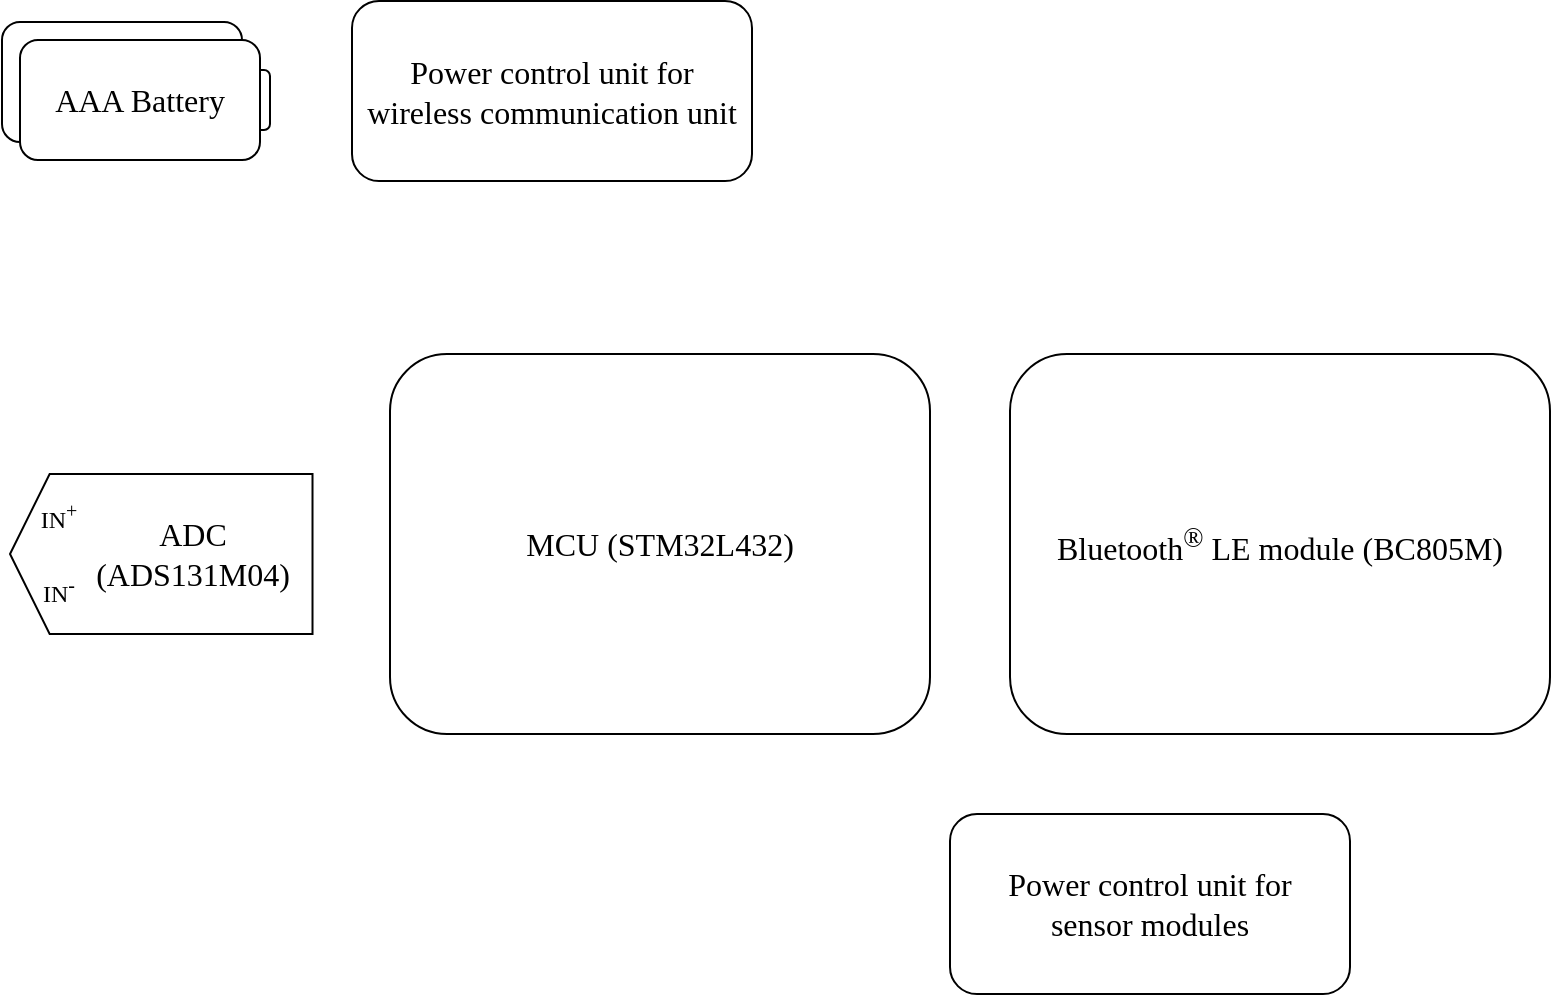 <mxfile version="22.1.17" type="github">
  <diagram name="ページ1" id="stMijJPVbrqFQnEYRdUH">
    <mxGraphModel dx="703" dy="770" grid="1" gridSize="10" guides="1" tooltips="1" connect="1" arrows="1" fold="1" page="0" pageScale="1" pageWidth="827" pageHeight="1169" math="0" shadow="0">
      <root>
        <mxCell id="0" />
        <mxCell id="1" parent="0" />
        <mxCell id="K_4xKni-XRwyty3c8B5O-6" value="&lt;font style=&quot;font-size: 16px;&quot;&gt;MCU (STM32L432)&lt;/font&gt;" style="rounded=1;whiteSpace=wrap;html=1;fontFamily=Times New Roman;" vertex="1" parent="1">
          <mxGeometry x="20" y="70" width="270" height="190" as="geometry" />
        </mxCell>
        <mxCell id="K_4xKni-XRwyty3c8B5O-7" value="&lt;div style=&quot;font-size: 16px;&quot;&gt;&lt;font face=&quot;Times New Roman&quot; style=&quot;font-size: 16px;&quot;&gt;Power control unit for&lt;/font&gt;&lt;/div&gt;&lt;div style=&quot;font-size: 16px;&quot;&gt;&lt;font face=&quot;Times New Roman&quot; style=&quot;font-size: 16px;&quot;&gt;&lt;font style=&quot;font-size: 16px;&quot;&gt;wireless communication unit&lt;/font&gt;&lt;/font&gt;&lt;font face=&quot;UYQuwq_nZaDoub0qu4J1&quot; style=&quot;font-size: 16px;&quot;&gt;&lt;br&gt;&lt;/font&gt;&lt;/div&gt;" style="rounded=1;whiteSpace=wrap;html=1;" vertex="1" parent="1">
          <mxGeometry x="1.0" y="-106.5" width="200" height="90" as="geometry" />
        </mxCell>
        <mxCell id="K_4xKni-XRwyty3c8B5O-8" value="&lt;div style=&quot;font-size: 16px;&quot;&gt;&lt;font face=&quot;Times New Roman&quot; style=&quot;font-size: 16px;&quot;&gt;Power control unit for&lt;/font&gt;&lt;/div&gt;&lt;div style=&quot;font-size: 16px;&quot;&gt;&lt;font face=&quot;Times New Roman&quot; style=&quot;font-size: 16px;&quot;&gt;sensor modules&lt;br&gt;&lt;/font&gt;&lt;/div&gt;" style="rounded=1;whiteSpace=wrap;html=1;" vertex="1" parent="1">
          <mxGeometry x="300" y="300" width="200" height="90" as="geometry" />
        </mxCell>
        <mxCell id="K_4xKni-XRwyty3c8B5O-9" value="&lt;font style=&quot;font-size: 16px;&quot;&gt;Bluetooth&lt;sup&gt;®&lt;/sup&gt; LE module (BC805M)&lt;/font&gt;" style="rounded=1;whiteSpace=wrap;html=1;fontFamily=Times New Roman;" vertex="1" parent="1">
          <mxGeometry x="330" y="70" width="270" height="190" as="geometry" />
        </mxCell>
        <mxCell id="K_4xKni-XRwyty3c8B5O-15" value="" style="group" vertex="1" connectable="0" parent="1">
          <mxGeometry x="-169.995" y="129.995" width="151.25" height="80" as="geometry" />
        </mxCell>
        <mxCell id="K_4xKni-XRwyty3c8B5O-11" value="" style="shape=offPageConnector;whiteSpace=wrap;html=1;rotation=90;size=0.131;direction=east;" vertex="1" parent="K_4xKni-XRwyty3c8B5O-15">
          <mxGeometry x="35.625" y="-35.625" width="80" height="151.25" as="geometry" />
        </mxCell>
        <mxCell id="K_4xKni-XRwyty3c8B5O-12" value="&lt;div&gt;&lt;font style=&quot;font-size: 16px;&quot; face=&quot;Times New Roman&quot;&gt;ADC&lt;/font&gt;&lt;/div&gt;&lt;div&gt;&lt;font style=&quot;font-size: 16px;&quot; face=&quot;Times New Roman&quot;&gt;(ADS131M04)&lt;/font&gt;&lt;/div&gt;" style="text;html=1;align=center;verticalAlign=middle;resizable=0;points=[];autosize=1;strokeColor=none;fillColor=none;" vertex="1" parent="K_4xKni-XRwyty3c8B5O-15">
          <mxGeometry x="31.245" y="14.995" width="120" height="50" as="geometry" />
        </mxCell>
        <mxCell id="K_4xKni-XRwyty3c8B5O-13" value="&lt;font style=&quot;font-size: 12px;&quot; face=&quot;Times New Roman&quot;&gt;IN&lt;sup&gt;+&lt;/sup&gt;&lt;/font&gt;" style="text;html=1;align=center;verticalAlign=middle;resizable=0;points=[];autosize=1;strokeColor=none;fillColor=none;" vertex="1" parent="K_4xKni-XRwyty3c8B5O-15">
          <mxGeometry x="3.995" y="6.495" width="40" height="30" as="geometry" />
        </mxCell>
        <mxCell id="K_4xKni-XRwyty3c8B5O-14" value="&lt;font face=&quot;Times New Roman&quot;&gt;IN&lt;sup&gt;-&lt;/sup&gt;&lt;/font&gt;" style="text;html=1;align=center;verticalAlign=middle;resizable=0;points=[];autosize=1;strokeColor=none;fillColor=none;" vertex="1" parent="K_4xKni-XRwyty3c8B5O-15">
          <mxGeometry x="3.995" y="43.495" width="40" height="30" as="geometry" />
        </mxCell>
        <mxCell id="K_4xKni-XRwyty3c8B5O-16" value="" style="group" vertex="1" connectable="0" parent="1">
          <mxGeometry x="-174" y="-96" width="134" height="69" as="geometry" />
        </mxCell>
        <mxCell id="K_4xKni-XRwyty3c8B5O-4" value="" style="rounded=1;whiteSpace=wrap;html=1;fontSize=16;" vertex="1" parent="K_4xKni-XRwyty3c8B5O-16">
          <mxGeometry width="120" height="60" as="geometry" />
        </mxCell>
        <mxCell id="K_4xKni-XRwyty3c8B5O-5" value="" style="group;fontFamily=Times New Roman;" vertex="1" connectable="0" parent="K_4xKni-XRwyty3c8B5O-16">
          <mxGeometry x="9" y="9" width="125" height="60" as="geometry" />
        </mxCell>
        <mxCell id="K_4xKni-XRwyty3c8B5O-3" value="" style="rounded=1;whiteSpace=wrap;html=1;" vertex="1" parent="K_4xKni-XRwyty3c8B5O-5">
          <mxGeometry x="105" y="15" width="20" height="30" as="geometry" />
        </mxCell>
        <mxCell id="K_4xKni-XRwyty3c8B5O-1" value="AAA Battery" style="rounded=1;whiteSpace=wrap;html=1;fontSize=16;fontFamily=Times New Roman;" vertex="1" parent="K_4xKni-XRwyty3c8B5O-5">
          <mxGeometry width="120" height="60" as="geometry" />
        </mxCell>
      </root>
    </mxGraphModel>
  </diagram>
</mxfile>

